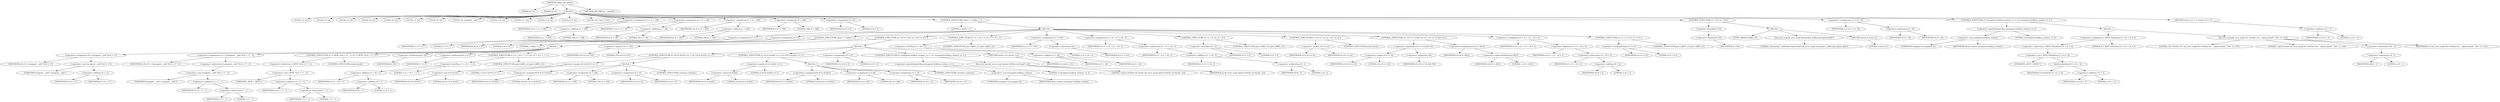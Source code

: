 digraph udhcp_get_option {  
"1000114" [label = "(METHOD,udhcp_get_option)" ]
"1000115" [label = "(PARAM,int a1)" ]
"1000116" [label = "(PARAM,int a2)" ]
"1000117" [label = "(BLOCK,,)" ]
"1000118" [label = "(LOCAL,v2: int)" ]
"1000119" [label = "(LOCAL,v3: int)" ]
"1000120" [label = "(LOCAL,v4: int)" ]
"1000121" [label = "(LOCAL,v5: int)" ]
"1000122" [label = "(LOCAL,v6: int)" ]
"1000123" [label = "(LOCAL,v7: int)" ]
"1000124" [label = "(LOCAL,v8: int)" ]
"1000125" [label = "(LOCAL,v9: unsigned __int8 *)" ]
"1000126" [label = "(LOCAL,v10: int)" ]
"1000127" [label = "(LOCAL,v11: int)" ]
"1000128" [label = "(LOCAL,v12: int)" ]
"1000129" [label = "(LOCAL,v13: int)" ]
"1000130" [label = "(LOCAL,v15: char [ 516 ])" ]
"1000131" [label = "(<operator>.assignment,v2 = a1 + 108)" ]
"1000132" [label = "(IDENTIFIER,v2,v2 = a1 + 108)" ]
"1000133" [label = "(<operator>.addition,a1 + 108)" ]
"1000134" [label = "(IDENTIFIER,a1,a1 + 108)" ]
"1000135" [label = "(LITERAL,108,a1 + 108)" ]
"1000136" [label = "(<operator>.assignment,v3 = a1 + 44)" ]
"1000137" [label = "(IDENTIFIER,v3,v3 = a1 + 44)" ]
"1000138" [label = "(<operator>.addition,a1 + 44)" ]
"1000139" [label = "(IDENTIFIER,a1,a1 + 44)" ]
"1000140" [label = "(LITERAL,44,a1 + 44)" ]
"1000141" [label = "(<operator>.assignment,v4 = a1 + 240)" ]
"1000142" [label = "(IDENTIFIER,v4,v4 = a1 + 240)" ]
"1000143" [label = "(<operator>.addition,a1 + 240)" ]
"1000144" [label = "(IDENTIFIER,a1,a1 + 240)" ]
"1000145" [label = "(LITERAL,240,a1 + 240)" ]
"1000146" [label = "(<operator>.assignment,v5 = 388)" ]
"1000147" [label = "(IDENTIFIER,v5,v5 = 388)" ]
"1000148" [label = "(LITERAL,388,v5 = 388)" ]
"1000149" [label = "(<operator>.assignment,v6 = 0)" ]
"1000150" [label = "(IDENTIFIER,v6,v6 = 0)" ]
"1000151" [label = "(LITERAL,0,v6 = 0)" ]
"1000152" [label = "(CONTROL_STRUCTURE,while ( 1 ),while ( 1 ))" ]
"1000153" [label = "(LITERAL,1,while ( 1 ))" ]
"1000154" [label = "(BLOCK,,)" ]
"1000155" [label = "(<operator>.assignment,v7 = 1)" ]
"1000156" [label = "(IDENTIFIER,v7,v7 = 1)" ]
"1000157" [label = "(LITERAL,1,v7 = 1)" ]
"1000158" [label = "(<operator>.assignment,v8 = 0)" ]
"1000159" [label = "(IDENTIFIER,v8,v8 = 0)" ]
"1000160" [label = "(LITERAL,0,v8 = 0)" ]
"1000161" [label = "(CONTROL_STRUCTURE,while ( 1 ),while ( 1 ))" ]
"1000162" [label = "(LITERAL,1,while ( 1 ))" ]
"1000163" [label = "(BLOCK,,)" ]
"1000164" [label = "(<operator>.assignment,v9 = (unsigned __int8 *)(v4 + v7))" ]
"1000165" [label = "(IDENTIFIER,v9,v9 = (unsigned __int8 *)(v4 + v7))" ]
"1000166" [label = "(<operator>.cast,(unsigned __int8 *)(v4 + v7))" ]
"1000167" [label = "(UNKNOWN,unsigned __int8 *,unsigned __int8 *)" ]
"1000168" [label = "(<operator>.addition,v4 + v7)" ]
"1000169" [label = "(IDENTIFIER,v4,v4 + v7)" ]
"1000170" [label = "(IDENTIFIER,v7,v4 + v7)" ]
"1000171" [label = "(<operator>.assignment,v10 = *(unsigned __int8 *)(v4 + v7 - 1))" ]
"1000172" [label = "(IDENTIFIER,v10,v10 = *(unsigned __int8 *)(v4 + v7 - 1))" ]
"1000173" [label = "(<operator>.indirection,*(unsigned __int8 *)(v4 + v7 - 1))" ]
"1000174" [label = "(<operator>.cast,(unsigned __int8 *)(v4 + v7 - 1))" ]
"1000175" [label = "(UNKNOWN,unsigned __int8 *,unsigned __int8 *)" ]
"1000176" [label = "(<operator>.addition,v4 + v7 - 1)" ]
"1000177" [label = "(IDENTIFIER,v4,v4 + v7 - 1)" ]
"1000178" [label = "(<operator>.subtraction,v7 - 1)" ]
"1000179" [label = "(IDENTIFIER,v7,v7 - 1)" ]
"1000180" [label = "(LITERAL,1,v7 - 1)" ]
"1000181" [label = "(CONTROL_STRUCTURE,if ( *(_BYTE *)(v4 + v7 - 1) ),if ( *(_BYTE *)(v4 + v7 - 1) ))" ]
"1000182" [label = "(<operator>.indirection,*(_BYTE *)(v4 + v7 - 1))" ]
"1000183" [label = "(<operator>.cast,(_BYTE *)(v4 + v7 - 1))" ]
"1000184" [label = "(UNKNOWN,_BYTE *,_BYTE *)" ]
"1000185" [label = "(<operator>.addition,v4 + v7 - 1)" ]
"1000186" [label = "(IDENTIFIER,v4,v4 + v7 - 1)" ]
"1000187" [label = "(<operator>.subtraction,v7 - 1)" ]
"1000188" [label = "(IDENTIFIER,v7,v7 - 1)" ]
"1000189" [label = "(LITERAL,1,v7 - 1)" ]
"1000190" [label = "(CONTROL_STRUCTURE,break;,break;)" ]
"1000191" [label = "(<operator>.preDecrement,--v8)" ]
"1000192" [label = "(IDENTIFIER,v8,--v8)" ]
"1000193" [label = "(<operator>.preIncrement,++v7)" ]
"1000194" [label = "(IDENTIFIER,v7,++v7)" ]
"1000195" [label = "(CONTROL_STRUCTURE,if ( v5 + v8 + 1 < 2 ),if ( v5 + v8 + 1 < 2 ))" ]
"1000196" [label = "(<operator>.lessThan,v5 + v8 + 1 < 2)" ]
"1000197" [label = "(<operator>.addition,v5 + v8 + 1)" ]
"1000198" [label = "(IDENTIFIER,v5,v5 + v8 + 1)" ]
"1000199" [label = "(<operator>.addition,v8 + 1)" ]
"1000200" [label = "(IDENTIFIER,v8,v8 + 1)" ]
"1000201" [label = "(LITERAL,1,v8 + 1)" ]
"1000202" [label = "(LITERAL,2,v5 + v8 + 1 < 2)" ]
"1000203" [label = "(CONTROL_STRUCTURE,goto LABEL_23;,goto LABEL_23;)" ]
"1000204" [label = "(CONTROL_STRUCTURE,if ( v10 == 255 ),if ( v10 == 255 ))" ]
"1000205" [label = "(<operator>.equals,v10 == 255)" ]
"1000206" [label = "(IDENTIFIER,v10,v10 == 255)" ]
"1000207" [label = "(LITERAL,255,v10 == 255)" ]
"1000208" [label = "(BLOCK,,)" ]
"1000209" [label = "(CONTROL_STRUCTURE,if ( (v6 & 0x101) == 1 ),if ( (v6 & 0x101) == 1 ))" ]
"1000210" [label = "(<operator>.equals,(v6 & 0x101) == 1)" ]
"1000211" [label = "(<operator>.and,v6 & 0x101)" ]
"1000212" [label = "(IDENTIFIER,v6,v6 & 0x101)" ]
"1000213" [label = "(LITERAL,0x101,v6 & 0x101)" ]
"1000214" [label = "(LITERAL,1,(v6 & 0x101) == 1)" ]
"1000215" [label = "(BLOCK,,)" ]
"1000216" [label = "(<operators>.assignmentOr,v6 |= 0x101u)" ]
"1000217" [label = "(IDENTIFIER,v6,v6 |= 0x101u)" ]
"1000218" [label = "(LITERAL,0x101u,v6 |= 0x101u)" ]
"1000219" [label = "(<operator>.assignment,v5 = 128)" ]
"1000220" [label = "(IDENTIFIER,v5,v5 = 128)" ]
"1000221" [label = "(LITERAL,128,v5 = 128)" ]
"1000222" [label = "(<operator>.assignment,v4 = v2)" ]
"1000223" [label = "(IDENTIFIER,v4,v4 = v2)" ]
"1000224" [label = "(IDENTIFIER,v2,v4 = v2)" ]
"1000225" [label = "(CONTROL_STRUCTURE,continue;,continue;)" ]
"1000226" [label = "(CONTROL_STRUCTURE,if ( (v6 & 0x202) == 2 ),if ( (v6 & 0x202) == 2 ))" ]
"1000227" [label = "(<operator>.equals,(v6 & 0x202) == 2)" ]
"1000228" [label = "(<operator>.and,v6 & 0x202)" ]
"1000229" [label = "(IDENTIFIER,v6,v6 & 0x202)" ]
"1000230" [label = "(LITERAL,0x202,v6 & 0x202)" ]
"1000231" [label = "(LITERAL,2,(v6 & 0x202) == 2)" ]
"1000232" [label = "(BLOCK,,)" ]
"1000233" [label = "(<operators>.assignmentOr,v6 |= 0x202u)" ]
"1000234" [label = "(IDENTIFIER,v6,v6 |= 0x202u)" ]
"1000235" [label = "(LITERAL,0x202u,v6 |= 0x202u)" ]
"1000236" [label = "(<operator>.assignment,v5 = 64)" ]
"1000237" [label = "(IDENTIFIER,v5,v5 = 64)" ]
"1000238" [label = "(LITERAL,64,v5 = 64)" ]
"1000239" [label = "(<operator>.assignment,v4 = v3)" ]
"1000240" [label = "(IDENTIFIER,v4,v4 = v3)" ]
"1000241" [label = "(IDENTIFIER,v3,v4 = v3)" ]
"1000242" [label = "(CONTROL_STRUCTURE,continue;,continue;)" ]
"1000243" [label = "(<operator>.assignment,v13 = 0)" ]
"1000244" [label = "(IDENTIFIER,v13,v13 = 0)" ]
"1000245" [label = "(LITERAL,0,v13 = 0)" ]
"1000246" [label = "(CONTROL_STRUCTURE,if ( (unsigned int)dhcp_verbose >= 3 ),if ( (unsigned int)dhcp_verbose >= 3 ))" ]
"1000247" [label = "(<operator>.greaterEqualsThan,(unsigned int)dhcp_verbose >= 3)" ]
"1000248" [label = "(<operator>.cast,(unsigned int)dhcp_verbose)" ]
"1000249" [label = "(UNKNOWN,unsigned int,unsigned int)" ]
"1000250" [label = "(IDENTIFIER,dhcp_verbose,(unsigned int)dhcp_verbose)" ]
"1000251" [label = "(LITERAL,3,(unsigned int)dhcp_verbose >= 3)" ]
"1000252" [label = "(bb_error_msg,bb_error_msg(\"option 0x%02x not found\", a2))" ]
"1000253" [label = "(LITERAL,\"option 0x%02x not found\",bb_error_msg(\"option 0x%02x not found\", a2))" ]
"1000254" [label = "(IDENTIFIER,a2,bb_error_msg(\"option 0x%02x not found\", a2))" ]
"1000255" [label = "(RETURN,return v13;,return v13;)" ]
"1000256" [label = "(IDENTIFIER,v13,return v13;)" ]
"1000257" [label = "(CONTROL_STRUCTURE,if ( v5 + v8 < 2 ),if ( v5 + v8 < 2 ))" ]
"1000258" [label = "(<operator>.lessThan,v5 + v8 < 2)" ]
"1000259" [label = "(<operator>.addition,v5 + v8)" ]
"1000260" [label = "(IDENTIFIER,v5,v5 + v8)" ]
"1000261" [label = "(IDENTIFIER,v8,v5 + v8)" ]
"1000262" [label = "(LITERAL,2,v5 + v8 < 2)" ]
"1000263" [label = "(CONTROL_STRUCTURE,goto LABEL_23;,goto LABEL_23;)" ]
"1000264" [label = "(<operator>.assignment,v11 = *v9)" ]
"1000265" [label = "(IDENTIFIER,v11,v11 = *v9)" ]
"1000266" [label = "(<operator>.indirection,*v9)" ]
"1000267" [label = "(IDENTIFIER,v9,v11 = *v9)" ]
"1000268" [label = "(<operator>.assignment,v5 = v5 - v11 + v8 - 2)" ]
"1000269" [label = "(IDENTIFIER,v5,v5 = v5 - v11 + v8 - 2)" ]
"1000270" [label = "(<operator>.subtraction,v5 - v11 + v8 - 2)" ]
"1000271" [label = "(IDENTIFIER,v5,v5 - v11 + v8 - 2)" ]
"1000272" [label = "(<operator>.addition,v11 + v8 - 2)" ]
"1000273" [label = "(IDENTIFIER,v11,v11 + v8 - 2)" ]
"1000274" [label = "(<operator>.subtraction,v8 - 2)" ]
"1000275" [label = "(IDENTIFIER,v8,v8 - 2)" ]
"1000276" [label = "(LITERAL,2,v8 - 2)" ]
"1000277" [label = "(CONTROL_STRUCTURE,if ( v5 < 0 ),if ( v5 < 0 ))" ]
"1000278" [label = "(<operator>.lessThan,v5 < 0)" ]
"1000279" [label = "(IDENTIFIER,v5,v5 < 0)" ]
"1000280" [label = "(LITERAL,0,v5 < 0)" ]
"1000281" [label = "(CONTROL_STRUCTURE,goto LABEL_23;,goto LABEL_23;)" ]
"1000282" [label = "(CONTROL_STRUCTURE,if ( v10 == a2 ),if ( v10 == a2 ))" ]
"1000283" [label = "(<operator>.equals,v10 == a2)" ]
"1000284" [label = "(IDENTIFIER,v10,v10 == a2)" ]
"1000285" [label = "(IDENTIFIER,a2,v10 == a2)" ]
"1000286" [label = "(CONTROL_STRUCTURE,break;,break;)" ]
"1000287" [label = "(CONTROL_STRUCTURE,if ( v10 == 52 && *v9 ),if ( v10 == 52 && *v9 ))" ]
"1000288" [label = "(<operator>.logicalAnd,v10 == 52 && *v9)" ]
"1000289" [label = "(<operator>.equals,v10 == 52)" ]
"1000290" [label = "(IDENTIFIER,v10,v10 == 52)" ]
"1000291" [label = "(LITERAL,52,v10 == 52)" ]
"1000292" [label = "(<operator>.indirection,*v9)" ]
"1000293" [label = "(IDENTIFIER,v9,v10 == 52 && *v9)" ]
"1000294" [label = "(<operators>.assignmentOr,v6 |= v9[1])" ]
"1000295" [label = "(IDENTIFIER,v6,v6 |= v9[1])" ]
"1000296" [label = "(<operator>.indirectIndexAccess,v9[1])" ]
"1000297" [label = "(IDENTIFIER,v9,v6 |= v9[1])" ]
"1000298" [label = "(LITERAL,1,v6 |= v9[1])" ]
"1000299" [label = "(<operator>.assignment,v4 = v4 + v11 - v8 + 2)" ]
"1000300" [label = "(IDENTIFIER,v4,v4 = v4 + v11 - v8 + 2)" ]
"1000301" [label = "(<operator>.addition,v4 + v11 - v8 + 2)" ]
"1000302" [label = "(IDENTIFIER,v4,v4 + v11 - v8 + 2)" ]
"1000303" [label = "(<operator>.subtraction,v11 - v8 + 2)" ]
"1000304" [label = "(IDENTIFIER,v11,v11 - v8 + 2)" ]
"1000305" [label = "(<operator>.addition,v8 + 2)" ]
"1000306" [label = "(IDENTIFIER,v8,v8 + 2)" ]
"1000307" [label = "(LITERAL,2,v8 + 2)" ]
"1000308" [label = "(CONTROL_STRUCTURE,if ( v5 <= 0 ),if ( v5 <= 0 ))" ]
"1000309" [label = "(<operator>.lessEqualsThan,v5 <= 0)" ]
"1000310" [label = "(IDENTIFIER,v5,v5 <= 0)" ]
"1000311" [label = "(LITERAL,0,v5 <= 0)" ]
"1000312" [label = "(CONTROL_STRUCTURE,goto LABEL_23;,goto LABEL_23;)" ]
"1000313" [label = "(CONTROL_STRUCTURE,if ( !*v9 ),if ( !*v9 ))" ]
"1000314" [label = "(<operator>.logicalNot,!*v9)" ]
"1000315" [label = "(<operator>.indirection,*v9)" ]
"1000316" [label = "(IDENTIFIER,v9,!*v9)" ]
"1000317" [label = "(BLOCK,,)" ]
"1000318" [label = "(JUMP_TARGET,LABEL_23)" ]
"1000319" [label = "(bb_error_msg,bb_error_msg(\"bad packet, malformed option field\"))" ]
"1000320" [label = "(LITERAL,\"bad packet, malformed option field\",bb_error_msg(\"bad packet, malformed option field\"))" ]
"1000321" [label = "(RETURN,return 0;,return 0;)" ]
"1000322" [label = "(LITERAL,0,return 0;)" ]
"1000323" [label = "(<operator>.assignment,v12 = v4 - v8)" ]
"1000324" [label = "(IDENTIFIER,v12,v12 = v4 - v8)" ]
"1000325" [label = "(<operator>.subtraction,v4 - v8)" ]
"1000326" [label = "(IDENTIFIER,v4,v4 - v8)" ]
"1000327" [label = "(IDENTIFIER,v8,v4 - v8)" ]
"1000328" [label = "(CONTROL_STRUCTURE,if ( (unsigned int)dhcp_verbose >= 2 ),if ( (unsigned int)dhcp_verbose >= 2 ))" ]
"1000329" [label = "(<operator>.greaterEqualsThan,(unsigned int)dhcp_verbose >= 2)" ]
"1000330" [label = "(<operator>.cast,(unsigned int)dhcp_verbose)" ]
"1000331" [label = "(UNKNOWN,unsigned int,unsigned int)" ]
"1000332" [label = "(IDENTIFIER,dhcp_verbose,(unsigned int)dhcp_verbose)" ]
"1000333" [label = "(LITERAL,2,(unsigned int)dhcp_verbose >= 2)" ]
"1000334" [label = "(BLOCK,,)" ]
"1000335" [label = "(<operator>.assignment,*(_BYTE *)bin2hex(v15, v12 + 2) = 0)" ]
"1000336" [label = "(<operator>.indirection,*(_BYTE *)bin2hex(v15, v12 + 2))" ]
"1000337" [label = "(<operator>.cast,(_BYTE *)bin2hex(v15, v12 + 2))" ]
"1000338" [label = "(UNKNOWN,_BYTE *,_BYTE *)" ]
"1000339" [label = "(bin2hex,bin2hex(v15, v12 + 2))" ]
"1000340" [label = "(IDENTIFIER,v15,bin2hex(v15, v12 + 2))" ]
"1000341" [label = "(<operator>.addition,v12 + 2)" ]
"1000342" [label = "(IDENTIFIER,v12,v12 + 2)" ]
"1000343" [label = "(LITERAL,2,v12 + 2)" ]
"1000344" [label = "(LITERAL,0,*(_BYTE *)bin2hex(v15, v12 + 2) = 0)" ]
"1000345" [label = "(bb_error_msg,bb_error_msg(\"%s: 0x%02x %s\", \"option found\", *(v9 - 1), v15))" ]
"1000346" [label = "(LITERAL,\"%s: 0x%02x %s\",bb_error_msg(\"%s: 0x%02x %s\", \"option found\", *(v9 - 1), v15))" ]
"1000347" [label = "(LITERAL,\"option found\",bb_error_msg(\"%s: 0x%02x %s\", \"option found\", *(v9 - 1), v15))" ]
"1000348" [label = "(<operator>.indirection,*(v9 - 1))" ]
"1000349" [label = "(<operator>.subtraction,v9 - 1)" ]
"1000350" [label = "(IDENTIFIER,v9,v9 - 1)" ]
"1000351" [label = "(LITERAL,1,v9 - 1)" ]
"1000352" [label = "(IDENTIFIER,v15,bb_error_msg(\"%s: 0x%02x %s\", \"option found\", *(v9 - 1), v15))" ]
"1000353" [label = "(RETURN,return v12 + 2;,return v12 + 2;)" ]
"1000354" [label = "(<operator>.addition,v12 + 2)" ]
"1000355" [label = "(IDENTIFIER,v12,v12 + 2)" ]
"1000356" [label = "(LITERAL,2,v12 + 2)" ]
"1000357" [label = "(METHOD_RETURN,int __fastcall)" ]
  "1000114" -> "1000115" 
  "1000114" -> "1000116" 
  "1000114" -> "1000117" 
  "1000114" -> "1000357" 
  "1000117" -> "1000118" 
  "1000117" -> "1000119" 
  "1000117" -> "1000120" 
  "1000117" -> "1000121" 
  "1000117" -> "1000122" 
  "1000117" -> "1000123" 
  "1000117" -> "1000124" 
  "1000117" -> "1000125" 
  "1000117" -> "1000126" 
  "1000117" -> "1000127" 
  "1000117" -> "1000128" 
  "1000117" -> "1000129" 
  "1000117" -> "1000130" 
  "1000117" -> "1000131" 
  "1000117" -> "1000136" 
  "1000117" -> "1000141" 
  "1000117" -> "1000146" 
  "1000117" -> "1000149" 
  "1000117" -> "1000152" 
  "1000117" -> "1000313" 
  "1000117" -> "1000323" 
  "1000117" -> "1000328" 
  "1000117" -> "1000353" 
  "1000131" -> "1000132" 
  "1000131" -> "1000133" 
  "1000133" -> "1000134" 
  "1000133" -> "1000135" 
  "1000136" -> "1000137" 
  "1000136" -> "1000138" 
  "1000138" -> "1000139" 
  "1000138" -> "1000140" 
  "1000141" -> "1000142" 
  "1000141" -> "1000143" 
  "1000143" -> "1000144" 
  "1000143" -> "1000145" 
  "1000146" -> "1000147" 
  "1000146" -> "1000148" 
  "1000149" -> "1000150" 
  "1000149" -> "1000151" 
  "1000152" -> "1000153" 
  "1000152" -> "1000154" 
  "1000154" -> "1000155" 
  "1000154" -> "1000158" 
  "1000154" -> "1000161" 
  "1000154" -> "1000204" 
  "1000154" -> "1000257" 
  "1000154" -> "1000264" 
  "1000154" -> "1000268" 
  "1000154" -> "1000277" 
  "1000154" -> "1000282" 
  "1000154" -> "1000287" 
  "1000154" -> "1000299" 
  "1000154" -> "1000308" 
  "1000155" -> "1000156" 
  "1000155" -> "1000157" 
  "1000158" -> "1000159" 
  "1000158" -> "1000160" 
  "1000161" -> "1000162" 
  "1000161" -> "1000163" 
  "1000163" -> "1000164" 
  "1000163" -> "1000171" 
  "1000163" -> "1000181" 
  "1000163" -> "1000191" 
  "1000163" -> "1000193" 
  "1000163" -> "1000195" 
  "1000164" -> "1000165" 
  "1000164" -> "1000166" 
  "1000166" -> "1000167" 
  "1000166" -> "1000168" 
  "1000168" -> "1000169" 
  "1000168" -> "1000170" 
  "1000171" -> "1000172" 
  "1000171" -> "1000173" 
  "1000173" -> "1000174" 
  "1000174" -> "1000175" 
  "1000174" -> "1000176" 
  "1000176" -> "1000177" 
  "1000176" -> "1000178" 
  "1000178" -> "1000179" 
  "1000178" -> "1000180" 
  "1000181" -> "1000182" 
  "1000181" -> "1000190" 
  "1000182" -> "1000183" 
  "1000183" -> "1000184" 
  "1000183" -> "1000185" 
  "1000185" -> "1000186" 
  "1000185" -> "1000187" 
  "1000187" -> "1000188" 
  "1000187" -> "1000189" 
  "1000191" -> "1000192" 
  "1000193" -> "1000194" 
  "1000195" -> "1000196" 
  "1000195" -> "1000203" 
  "1000196" -> "1000197" 
  "1000196" -> "1000202" 
  "1000197" -> "1000198" 
  "1000197" -> "1000199" 
  "1000199" -> "1000200" 
  "1000199" -> "1000201" 
  "1000204" -> "1000205" 
  "1000204" -> "1000208" 
  "1000205" -> "1000206" 
  "1000205" -> "1000207" 
  "1000208" -> "1000209" 
  "1000208" -> "1000226" 
  "1000208" -> "1000243" 
  "1000208" -> "1000246" 
  "1000208" -> "1000255" 
  "1000209" -> "1000210" 
  "1000209" -> "1000215" 
  "1000210" -> "1000211" 
  "1000210" -> "1000214" 
  "1000211" -> "1000212" 
  "1000211" -> "1000213" 
  "1000215" -> "1000216" 
  "1000215" -> "1000219" 
  "1000215" -> "1000222" 
  "1000215" -> "1000225" 
  "1000216" -> "1000217" 
  "1000216" -> "1000218" 
  "1000219" -> "1000220" 
  "1000219" -> "1000221" 
  "1000222" -> "1000223" 
  "1000222" -> "1000224" 
  "1000226" -> "1000227" 
  "1000226" -> "1000232" 
  "1000227" -> "1000228" 
  "1000227" -> "1000231" 
  "1000228" -> "1000229" 
  "1000228" -> "1000230" 
  "1000232" -> "1000233" 
  "1000232" -> "1000236" 
  "1000232" -> "1000239" 
  "1000232" -> "1000242" 
  "1000233" -> "1000234" 
  "1000233" -> "1000235" 
  "1000236" -> "1000237" 
  "1000236" -> "1000238" 
  "1000239" -> "1000240" 
  "1000239" -> "1000241" 
  "1000243" -> "1000244" 
  "1000243" -> "1000245" 
  "1000246" -> "1000247" 
  "1000246" -> "1000252" 
  "1000247" -> "1000248" 
  "1000247" -> "1000251" 
  "1000248" -> "1000249" 
  "1000248" -> "1000250" 
  "1000252" -> "1000253" 
  "1000252" -> "1000254" 
  "1000255" -> "1000256" 
  "1000257" -> "1000258" 
  "1000257" -> "1000263" 
  "1000258" -> "1000259" 
  "1000258" -> "1000262" 
  "1000259" -> "1000260" 
  "1000259" -> "1000261" 
  "1000264" -> "1000265" 
  "1000264" -> "1000266" 
  "1000266" -> "1000267" 
  "1000268" -> "1000269" 
  "1000268" -> "1000270" 
  "1000270" -> "1000271" 
  "1000270" -> "1000272" 
  "1000272" -> "1000273" 
  "1000272" -> "1000274" 
  "1000274" -> "1000275" 
  "1000274" -> "1000276" 
  "1000277" -> "1000278" 
  "1000277" -> "1000281" 
  "1000278" -> "1000279" 
  "1000278" -> "1000280" 
  "1000282" -> "1000283" 
  "1000282" -> "1000286" 
  "1000283" -> "1000284" 
  "1000283" -> "1000285" 
  "1000287" -> "1000288" 
  "1000287" -> "1000294" 
  "1000288" -> "1000289" 
  "1000288" -> "1000292" 
  "1000289" -> "1000290" 
  "1000289" -> "1000291" 
  "1000292" -> "1000293" 
  "1000294" -> "1000295" 
  "1000294" -> "1000296" 
  "1000296" -> "1000297" 
  "1000296" -> "1000298" 
  "1000299" -> "1000300" 
  "1000299" -> "1000301" 
  "1000301" -> "1000302" 
  "1000301" -> "1000303" 
  "1000303" -> "1000304" 
  "1000303" -> "1000305" 
  "1000305" -> "1000306" 
  "1000305" -> "1000307" 
  "1000308" -> "1000309" 
  "1000308" -> "1000312" 
  "1000309" -> "1000310" 
  "1000309" -> "1000311" 
  "1000313" -> "1000314" 
  "1000313" -> "1000317" 
  "1000314" -> "1000315" 
  "1000315" -> "1000316" 
  "1000317" -> "1000318" 
  "1000317" -> "1000319" 
  "1000317" -> "1000321" 
  "1000319" -> "1000320" 
  "1000321" -> "1000322" 
  "1000323" -> "1000324" 
  "1000323" -> "1000325" 
  "1000325" -> "1000326" 
  "1000325" -> "1000327" 
  "1000328" -> "1000329" 
  "1000328" -> "1000334" 
  "1000329" -> "1000330" 
  "1000329" -> "1000333" 
  "1000330" -> "1000331" 
  "1000330" -> "1000332" 
  "1000334" -> "1000335" 
  "1000334" -> "1000345" 
  "1000335" -> "1000336" 
  "1000335" -> "1000344" 
  "1000336" -> "1000337" 
  "1000337" -> "1000338" 
  "1000337" -> "1000339" 
  "1000339" -> "1000340" 
  "1000339" -> "1000341" 
  "1000341" -> "1000342" 
  "1000341" -> "1000343" 
  "1000345" -> "1000346" 
  "1000345" -> "1000347" 
  "1000345" -> "1000348" 
  "1000345" -> "1000352" 
  "1000348" -> "1000349" 
  "1000349" -> "1000350" 
  "1000349" -> "1000351" 
  "1000353" -> "1000354" 
  "1000354" -> "1000355" 
  "1000354" -> "1000356" 
}
